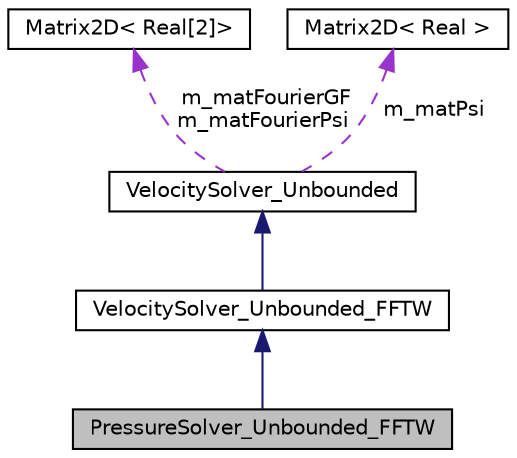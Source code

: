 digraph "PressureSolver_Unbounded_FFTW"
{
  edge [fontname="Helvetica",fontsize="10",labelfontname="Helvetica",labelfontsize="10"];
  node [fontname="Helvetica",fontsize="10",shape=record];
  Node1 [label="PressureSolver_Unbounded_FFTW",height=0.2,width=0.4,color="black", fillcolor="grey75", style="filled", fontcolor="black"];
  Node2 -> Node1 [dir="back",color="midnightblue",fontsize="10",style="solid",fontname="Helvetica"];
  Node2 [label="VelocitySolver_Unbounded_FFTW",height=0.2,width=0.4,color="black", fillcolor="white", style="filled",URL="$class_velocity_solver___unbounded___f_f_t_w.html"];
  Node3 -> Node2 [dir="back",color="midnightblue",fontsize="10",style="solid",fontname="Helvetica"];
  Node3 [label="VelocitySolver_Unbounded",height=0.2,width=0.4,color="black", fillcolor="white", style="filled",URL="$class_velocity_solver___unbounded.html"];
  Node4 -> Node3 [dir="back",color="darkorchid3",fontsize="10",style="dashed",label=" m_matFourierGF\nm_matFourierPsi" ,fontname="Helvetica"];
  Node4 [label="Matrix2D\< Real[2]\>",height=0.2,width=0.4,color="black", fillcolor="white", style="filled",URL="$class_matrix2_d.html"];
  Node5 -> Node3 [dir="back",color="darkorchid3",fontsize="10",style="dashed",label=" m_matPsi" ,fontname="Helvetica"];
  Node5 [label="Matrix2D\< Real \>",height=0.2,width=0.4,color="black", fillcolor="white", style="filled",URL="$class_matrix2_d.html"];
}
